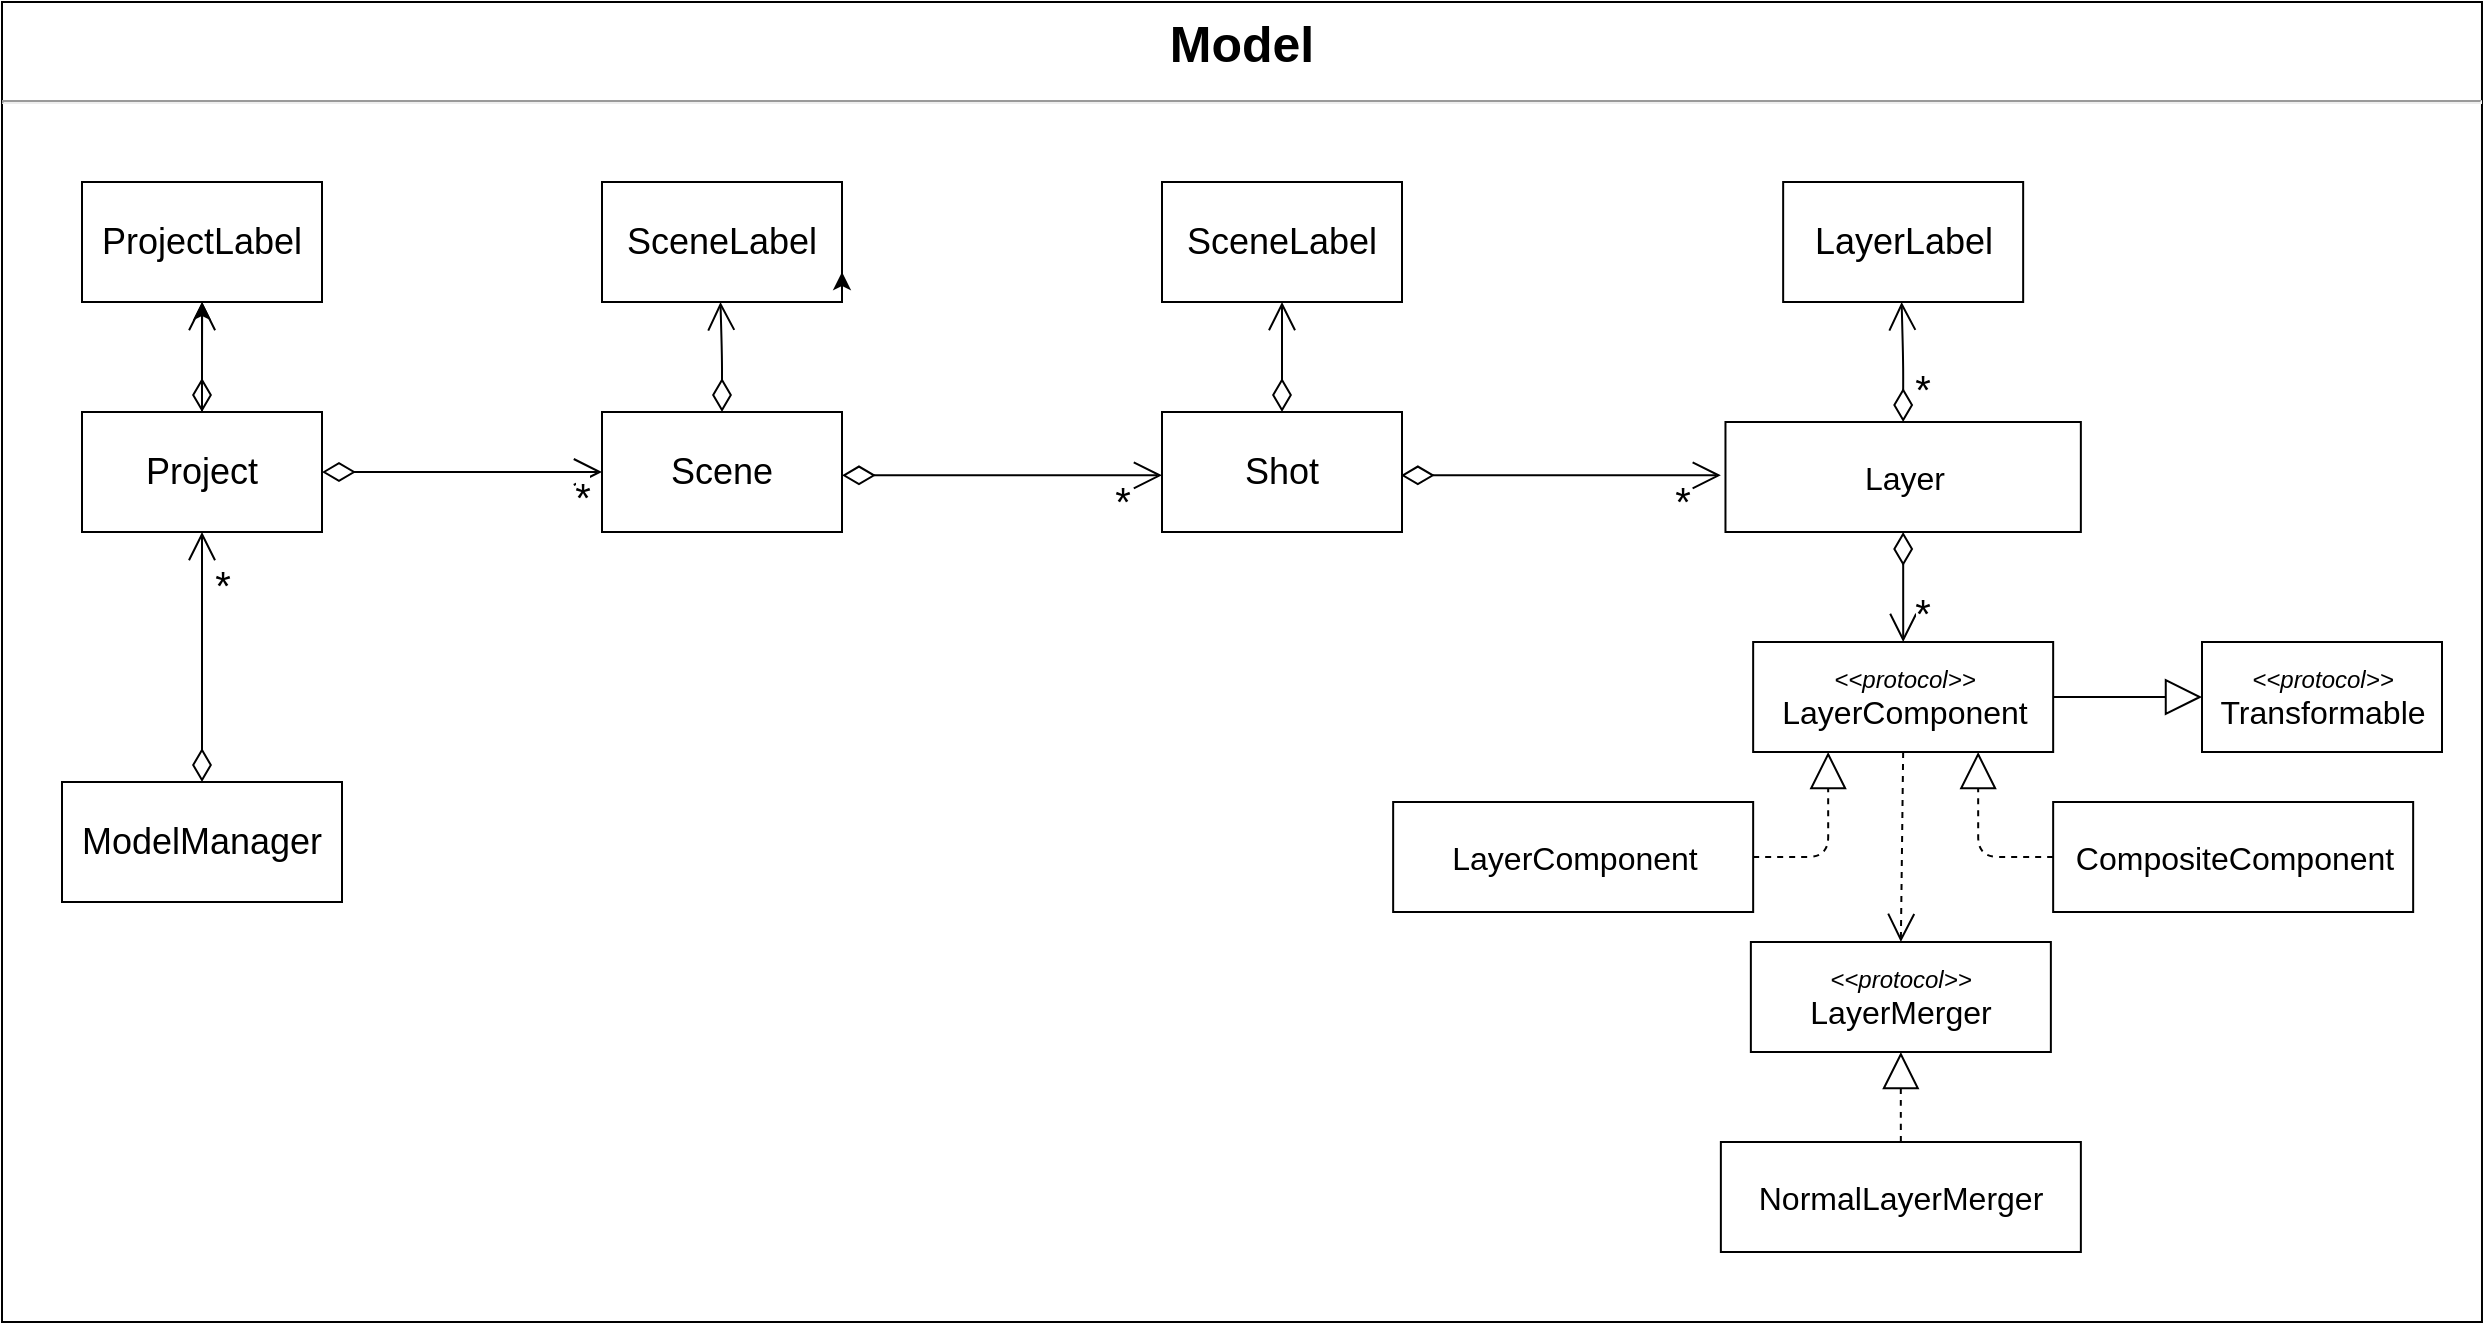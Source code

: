 <mxfile version="14.5.7" type="device"><diagram id="fhBqnHq1IshxXnvw0Y61" name="Class Diagram"><mxGraphModel dx="3227" dy="3482" grid="1" gridSize="10" guides="1" tooltips="1" connect="1" arrows="1" fold="1" page="1" pageScale="1" pageWidth="850" pageHeight="1100" math="0" shadow="0"><root><mxCell id="0"/><mxCell id="1" parent="0"/><mxCell id="F1DwqOTlJauAIzhtUy7q-18" value="&lt;p style=&quot;margin: 6px 0px 0px ; text-align: center ; font-size: 25px&quot;&gt;&lt;b&gt;&lt;font style=&quot;font-size: 25px&quot;&gt;Model&lt;/font&gt;&lt;/b&gt;&lt;/p&gt;&lt;hr style=&quot;font-size: 25px&quot;&gt;&lt;p style=&quot;margin: 0px 0px 0px 8px ; font-size: 25px&quot;&gt;&lt;br&gt;&lt;/p&gt;" style="align=left;overflow=fill;html=1;dropTarget=0;container=0;" parent="1" vertex="1"><mxGeometry x="-580" y="-1160" width="1239.99" height="660" as="geometry"/></mxCell><mxCell id="DaHeIRnf_k36PP9J369p-18" value="&lt;font style=&quot;font-size: 16px&quot;&gt;LayerComponent&lt;/font&gt;" style="html=1;" parent="1" vertex="1"><mxGeometry x="115.58" y="-760" width="180" height="55" as="geometry"/></mxCell><mxCell id="DaHeIRnf_k36PP9J369p-17" value="&lt;span style=&quot;font-size: 16px&quot;&gt;Layer&lt;/span&gt;" style="html=1;" parent="1" vertex="1"><mxGeometry x="281.734" y="-950" width="177.692" height="55" as="geometry"/></mxCell><mxCell id="xdwN0gesJsT51s9RYLmh-1" value="&lt;font style=&quot;font-size: 16px&quot;&gt;CompositeComponent&lt;/font&gt;" style="html=1;" parent="1" vertex="1"><mxGeometry x="445.58" y="-760" width="180" height="55" as="geometry"/></mxCell><mxCell id="xdwN0gesJsT51s9RYLmh-3" value="" style="endArrow=open;html=1;endSize=12;startArrow=diamondThin;startSize=14;startFill=0;edgeStyle=orthogonalEdgeStyle;align=left;verticalAlign=bottom;exitX=0.5;exitY=1;exitDx=0;exitDy=0;" parent="1" source="DaHeIRnf_k36PP9J369p-17" target="xdwN0gesJsT51s9RYLmh-6" edge="1"><mxGeometry x="471.484" y="-801" as="geometry"><mxPoint x="471.484" y="-853.5" as="sourcePoint"/><mxPoint x="424.995" y="-696.5" as="targetPoint"/><Array as="points"><mxPoint x="371" y="-870"/><mxPoint x="371" y="-870"/></Array><mxPoint as="offset"/></mxGeometry></mxCell><mxCell id="xdwN0gesJsT51s9RYLmh-4" value="*" style="edgeLabel;html=1;align=center;verticalAlign=middle;resizable=0;points=[];fontSize=15;" parent="xdwN0gesJsT51s9RYLmh-3" vertex="1" connectable="0"><mxGeometry x="0.65" y="1" relative="1" as="geometry"><mxPoint x="13.67" y="25.8" as="offset"/></mxGeometry></mxCell><mxCell id="B9GgPpZfASMCrUFnl4ox-1" value="&lt;font style=&quot;font-size: 20px&quot;&gt;*&lt;/font&gt;" style="edgeLabel;html=1;align=center;verticalAlign=middle;resizable=0;points=[];" parent="xdwN0gesJsT51s9RYLmh-3" vertex="1" connectable="0"><mxGeometry relative="1" as="geometry"><mxPoint x="9.42" y="12" as="offset"/></mxGeometry></mxCell><mxCell id="xdwN0gesJsT51s9RYLmh-5" value="&lt;font&gt;&lt;font style=&quot;font-size: 12px&quot;&gt;&lt;i&gt;&amp;lt;&amp;lt;protocol&amp;gt;&amp;gt;&lt;/i&gt;&lt;/font&gt;&lt;br&gt;&lt;span style=&quot;font-size: 16px&quot;&gt;Transformable&lt;/span&gt;&lt;br&gt;&lt;/font&gt;" style="html=1;" parent="1" vertex="1"><mxGeometry x="520" y="-840" width="120" height="55" as="geometry"/></mxCell><mxCell id="xdwN0gesJsT51s9RYLmh-6" value="&lt;font&gt;&lt;font style=&quot;font-size: 12px&quot;&gt;&lt;i&gt;&amp;lt;&amp;lt;protocol&amp;gt;&amp;gt;&lt;/i&gt;&lt;/font&gt;&lt;br&gt;&lt;span style=&quot;font-size: 16px&quot;&gt;LayerComponent&lt;/span&gt;&lt;br&gt;&lt;/font&gt;" style="html=1;" parent="1" vertex="1"><mxGeometry x="295.58" y="-840" width="150" height="55" as="geometry"/></mxCell><mxCell id="xdwN0gesJsT51s9RYLmh-7" value="" style="endArrow=block;endSize=16;endFill=0;html=1;fontSize=15;exitX=0;exitY=0.5;exitDx=0;exitDy=0;entryX=0.75;entryY=1;entryDx=0;entryDy=0;edgeStyle=orthogonalEdgeStyle;dashed=1;" parent="1" source="xdwN0gesJsT51s9RYLmh-1" target="xdwN0gesJsT51s9RYLmh-6" edge="1"><mxGeometry width="160" relative="1" as="geometry"><mxPoint x="434.09" y="-680.0" as="sourcePoint"/><mxPoint x="209.999" y="-435" as="targetPoint"/><Array as="points"><mxPoint x="408" y="-732"/></Array></mxGeometry></mxCell><mxCell id="xdwN0gesJsT51s9RYLmh-8" value="" style="endArrow=block;endSize=16;endFill=0;html=1;fontSize=15;exitX=1;exitY=0.5;exitDx=0;exitDy=0;entryX=0.25;entryY=1;entryDx=0;entryDy=0;edgeStyle=orthogonalEdgeStyle;dashed=1;" parent="1" source="DaHeIRnf_k36PP9J369p-18" target="xdwN0gesJsT51s9RYLmh-6" edge="1"><mxGeometry width="160" relative="1" as="geometry"><mxPoint x="390" y="-723" as="sourcePoint"/><mxPoint x="328.65" y="-760.0" as="targetPoint"/></mxGeometry></mxCell><mxCell id="xdwN0gesJsT51s9RYLmh-9" value="" style="endArrow=block;endSize=16;endFill=0;html=1;fontSize=15;exitX=1;exitY=0.5;exitDx=0;exitDy=0;entryX=0;entryY=0.5;entryDx=0;entryDy=0;edgeStyle=orthogonalEdgeStyle;" parent="1" source="xdwN0gesJsT51s9RYLmh-6" target="xdwN0gesJsT51s9RYLmh-5" edge="1"><mxGeometry width="160" relative="1" as="geometry"><mxPoint x="645" y="-735.0" as="sourcePoint"/><mxPoint x="420.909" y="-490" as="targetPoint"/><Array as="points"><mxPoint x="500" y="-812"/><mxPoint x="500" y="-812"/></Array></mxGeometry></mxCell><mxCell id="B9GgPpZfASMCrUFnl4ox-2" value="&lt;font&gt;&lt;font style=&quot;font-size: 12px&quot;&gt;&lt;i&gt;&amp;lt;&amp;lt;protocol&amp;gt;&amp;gt;&lt;/i&gt;&lt;/font&gt;&lt;br&gt;&lt;span style=&quot;font-size: 16px&quot;&gt;LayerMerger&lt;/span&gt;&lt;br&gt;&lt;/font&gt;" style="html=1;" parent="1" vertex="1"><mxGeometry x="294.43" y="-690" width="150" height="55" as="geometry"/></mxCell><mxCell id="B9GgPpZfASMCrUFnl4ox-3" value="" style="endArrow=open;endSize=12;dashed=1;html=1;exitX=0.5;exitY=1;exitDx=0;exitDy=0;entryX=0.5;entryY=0;entryDx=0;entryDy=0;" parent="1" source="xdwN0gesJsT51s9RYLmh-6" target="B9GgPpZfASMCrUFnl4ox-2" edge="1"><mxGeometry width="160" relative="1" as="geometry"><mxPoint x="280" y="-710" as="sourcePoint"/><mxPoint x="440" y="-710" as="targetPoint"/></mxGeometry></mxCell><mxCell id="B9GgPpZfASMCrUFnl4ox-4" value="&lt;font style=&quot;font-size: 16px&quot;&gt;NormalLayerMerger&lt;/font&gt;" style="html=1;" parent="1" vertex="1"><mxGeometry x="279.43" y="-590" width="180" height="55" as="geometry"/></mxCell><mxCell id="B9GgPpZfASMCrUFnl4ox-5" value="" style="endArrow=block;endSize=16;endFill=0;html=1;fontSize=15;exitX=0.5;exitY=0;exitDx=0;exitDy=0;entryX=0.5;entryY=1;entryDx=0;entryDy=0;edgeStyle=orthogonalEdgeStyle;dashed=1;" parent="1" source="B9GgPpZfASMCrUFnl4ox-4" target="B9GgPpZfASMCrUFnl4ox-2" edge="1"><mxGeometry width="160" relative="1" as="geometry"><mxPoint x="455.58" y="-722.5" as="sourcePoint"/><mxPoint x="418.08" y="-775" as="targetPoint"/><Array as="points"><mxPoint x="369" y="-590"/><mxPoint x="369" y="-605"/><mxPoint x="369" y="-605"/></Array></mxGeometry></mxCell><mxCell id="AWnGKIxW77Ct2O3hh70e-44" value="" style="edgeStyle=orthogonalEdgeStyle;rounded=0;orthogonalLoop=1;jettySize=auto;html=1;" edge="1" parent="1" source="AWnGKIxW77Ct2O3hh70e-2" target="AWnGKIxW77Ct2O3hh70e-29"><mxGeometry relative="1" as="geometry"/></mxCell><mxCell id="AWnGKIxW77Ct2O3hh70e-2" value="&lt;span style=&quot;font-size: 18px&quot;&gt;Project&lt;/span&gt;" style="rounded=0;whiteSpace=wrap;html=1;" vertex="1" parent="1"><mxGeometry x="-540" y="-955" width="120" height="60" as="geometry"/></mxCell><mxCell id="AWnGKIxW77Ct2O3hh70e-12" value="&lt;span style=&quot;font-size: 18px&quot;&gt;Scene&lt;/span&gt;" style="rounded=0;whiteSpace=wrap;html=1;" vertex="1" parent="1"><mxGeometry x="-280" y="-955" width="120" height="60" as="geometry"/></mxCell><mxCell id="AWnGKIxW77Ct2O3hh70e-13" value="" style="endArrow=open;html=1;endSize=12;startArrow=diamondThin;startSize=14;startFill=0;edgeStyle=orthogonalEdgeStyle;align=left;verticalAlign=bottom;exitX=0.5;exitY=0;exitDx=0;exitDy=0;" edge="1" parent="1" source="AWnGKIxW77Ct2O3hh70e-16"><mxGeometry x="155.144" y="-916" as="geometry"><mxPoint x="54.83" y="-965" as="sourcePoint"/><mxPoint x="60" y="-1010" as="targetPoint"/><Array as="points"/><mxPoint as="offset"/></mxGeometry></mxCell><mxCell id="AWnGKIxW77Ct2O3hh70e-16" value="&lt;span style=&quot;font-size: 18px&quot;&gt;Shot&lt;/span&gt;" style="rounded=0;whiteSpace=wrap;html=1;" vertex="1" parent="1"><mxGeometry y="-955" width="120" height="60" as="geometry"/></mxCell><mxCell id="AWnGKIxW77Ct2O3hh70e-17" value="" style="endArrow=open;html=1;endSize=12;startArrow=diamondThin;startSize=14;startFill=0;edgeStyle=orthogonalEdgeStyle;align=left;verticalAlign=bottom;exitX=0.5;exitY=0;exitDx=0;exitDy=0;entryX=0.5;entryY=0;entryDx=0;entryDy=0;" edge="1" parent="1" source="DaHeIRnf_k36PP9J369p-17"><mxGeometry x="470.724" y="-916" as="geometry"><mxPoint x="370.41" y="-797.5" as="sourcePoint"/><mxPoint x="369.82" y="-1010" as="targetPoint"/><Array as="points"/><mxPoint as="offset"/></mxGeometry></mxCell><mxCell id="AWnGKIxW77Ct2O3hh70e-19" value="&lt;font style=&quot;font-size: 20px&quot;&gt;*&lt;/font&gt;" style="edgeLabel;html=1;align=center;verticalAlign=middle;resizable=0;points=[];" vertex="1" connectable="0" parent="AWnGKIxW77Ct2O3hh70e-17"><mxGeometry relative="1" as="geometry"><mxPoint x="9.42" y="12" as="offset"/></mxGeometry></mxCell><mxCell id="AWnGKIxW77Ct2O3hh70e-21" value="" style="endArrow=open;html=1;endSize=12;startArrow=diamondThin;startSize=14;startFill=0;edgeStyle=orthogonalEdgeStyle;align=left;verticalAlign=bottom;exitX=1;exitY=0.5;exitDx=0;exitDy=0;entryX=0;entryY=0.5;entryDx=0;entryDy=0;" edge="1" parent="1" source="AWnGKIxW77Ct2O3hh70e-2" target="AWnGKIxW77Ct2O3hh70e-12"><mxGeometry x="-159.096" y="-681" as="geometry"><mxPoint x="-260.0" y="-775" as="sourcePoint"/><mxPoint x="-259.41" y="-590" as="targetPoint"/><Array as="points"/><mxPoint as="offset"/></mxGeometry></mxCell><mxCell id="AWnGKIxW77Ct2O3hh70e-23" value="&lt;font style=&quot;font-size: 20px&quot;&gt;*&lt;/font&gt;" style="edgeLabel;html=1;align=center;verticalAlign=middle;resizable=0;points=[];" vertex="1" connectable="0" parent="AWnGKIxW77Ct2O3hh70e-21"><mxGeometry relative="1" as="geometry"><mxPoint x="60" y="12" as="offset"/></mxGeometry></mxCell><mxCell id="AWnGKIxW77Ct2O3hh70e-24" value="" style="endArrow=open;html=1;endSize=12;startArrow=diamondThin;startSize=14;startFill=0;edgeStyle=orthogonalEdgeStyle;align=left;verticalAlign=bottom;exitX=1;exitY=0.5;exitDx=0;exitDy=0;entryX=0;entryY=0.5;entryDx=0;entryDy=0;" edge="1" parent="1"><mxGeometry x="90.904" y="-684.33" as="geometry"><mxPoint x="-160" y="-923.33" as="sourcePoint"/><mxPoint y="-923.33" as="targetPoint"/><Array as="points"/><mxPoint as="offset"/></mxGeometry></mxCell><mxCell id="AWnGKIxW77Ct2O3hh70e-25" value="&lt;font style=&quot;font-size: 20px&quot;&gt;*&lt;/font&gt;" style="edgeLabel;html=1;align=center;verticalAlign=middle;resizable=0;points=[];" vertex="1" connectable="0" parent="AWnGKIxW77Ct2O3hh70e-24"><mxGeometry relative="1" as="geometry"><mxPoint x="60" y="12" as="offset"/></mxGeometry></mxCell><mxCell id="AWnGKIxW77Ct2O3hh70e-26" value="" style="endArrow=open;html=1;endSize=12;startArrow=diamondThin;startSize=14;startFill=0;edgeStyle=orthogonalEdgeStyle;align=left;verticalAlign=bottom;exitX=1;exitY=0.5;exitDx=0;exitDy=0;entryX=0;entryY=0.5;entryDx=0;entryDy=0;" edge="1" parent="1"><mxGeometry x="370.334" y="-684.33" as="geometry"><mxPoint x="119.43" y="-923.33" as="sourcePoint"/><mxPoint x="279.43" y="-923.33" as="targetPoint"/><Array as="points"/><mxPoint as="offset"/></mxGeometry></mxCell><mxCell id="AWnGKIxW77Ct2O3hh70e-27" value="&lt;font style=&quot;font-size: 20px&quot;&gt;*&lt;/font&gt;" style="edgeLabel;html=1;align=center;verticalAlign=middle;resizable=0;points=[];" vertex="1" connectable="0" parent="AWnGKIxW77Ct2O3hh70e-26"><mxGeometry relative="1" as="geometry"><mxPoint x="60" y="12" as="offset"/></mxGeometry></mxCell><mxCell id="AWnGKIxW77Ct2O3hh70e-29" value="&lt;span style=&quot;font-size: 18px&quot;&gt;ProjectLabel&lt;/span&gt;&lt;span style=&quot;color: rgba(0 , 0 , 0 , 0) ; font-family: monospace ; font-size: 0px&quot;&gt;%3CmxGraphModel%3E%3Croot%3E%3CmxCell%20id%3D%220%22%2F%3E%3CmxCell%20id%3D%221%22%20parent%3D%220%22%2F%3E%3CmxCell%20id%3D%222%22%20value%3D%22%26lt%3Bspan%20style%3D%26quot%3Bfont-size%3A%2018px%26quot%3B%26gt%3BProject%26lt%3B%2Fspan%26gt%3B%22%20style%3D%22rounded%3D0%3BwhiteSpace%3Dwrap%3Bhtml%3D1%3B%22%20vertex%3D%221%22%20parent%3D%221%22%3E%3CmxGeometry%20x%3D%22-540%22%20y%3D%22-955%22%20width%3D%22120%22%20height%3D%2260%22%20as%3D%22geometry%22%2F%3E%3C%2FmxCell%3E%3C%2Froot%3E%3C%2FmxGraphModel%3E&lt;/span&gt;" style="rounded=0;whiteSpace=wrap;html=1;" vertex="1" parent="1"><mxGeometry x="-540" y="-1070" width="120" height="60" as="geometry"/></mxCell><mxCell id="AWnGKIxW77Ct2O3hh70e-30" value="&lt;span style=&quot;font-size: 18px&quot;&gt;SceneLabel&lt;/span&gt;" style="rounded=0;whiteSpace=wrap;html=1;" vertex="1" parent="1"><mxGeometry x="-280" y="-1070" width="120" height="60" as="geometry"/></mxCell><mxCell id="AWnGKIxW77Ct2O3hh70e-31" style="edgeStyle=orthogonalEdgeStyle;rounded=0;orthogonalLoop=1;jettySize=auto;html=1;exitX=0.75;exitY=1;exitDx=0;exitDy=0;entryX=1;entryY=0.75;entryDx=0;entryDy=0;" edge="1" parent="1" source="AWnGKIxW77Ct2O3hh70e-30" target="AWnGKIxW77Ct2O3hh70e-30"><mxGeometry relative="1" as="geometry"/></mxCell><mxCell id="AWnGKIxW77Ct2O3hh70e-32" value="&lt;span style=&quot;font-size: 18px&quot;&gt;SceneLabel&lt;/span&gt;" style="rounded=0;whiteSpace=wrap;html=1;" vertex="1" parent="1"><mxGeometry x="-2.842e-14" y="-1070" width="120" height="60" as="geometry"/></mxCell><mxCell id="AWnGKIxW77Ct2O3hh70e-34" value="&lt;span style=&quot;font-size: 18px&quot;&gt;LayerLabel&lt;/span&gt;" style="rounded=0;whiteSpace=wrap;html=1;" vertex="1" parent="1"><mxGeometry x="310.58" y="-1070" width="120" height="60" as="geometry"/></mxCell><mxCell id="AWnGKIxW77Ct2O3hh70e-35" value="" style="endArrow=open;html=1;endSize=12;startArrow=diamondThin;startSize=14;startFill=0;edgeStyle=orthogonalEdgeStyle;align=left;verticalAlign=bottom;exitX=0.5;exitY=0;exitDx=0;exitDy=0;entryX=0.5;entryY=0;entryDx=0;entryDy=0;" edge="1" parent="1" source="AWnGKIxW77Ct2O3hh70e-2"><mxGeometry x="-379.016" y="-916" as="geometry"><mxPoint x="-479" y="-960" as="sourcePoint"/><mxPoint x="-479.92" y="-1010" as="targetPoint"/><Array as="points"/><mxPoint as="offset"/></mxGeometry></mxCell><mxCell id="AWnGKIxW77Ct2O3hh70e-41" value="" style="endArrow=open;html=1;endSize=12;startArrow=diamondThin;startSize=14;startFill=0;edgeStyle=orthogonalEdgeStyle;align=left;verticalAlign=bottom;exitX=0.5;exitY=0;exitDx=0;exitDy=0;entryX=0.5;entryY=0;entryDx=0;entryDy=0;" edge="1" parent="1" source="AWnGKIxW77Ct2O3hh70e-12"><mxGeometry x="-119.856" y="-916" as="geometry"><mxPoint x="-220.17" y="-797.5" as="sourcePoint"/><mxPoint x="-220.76" y="-1010" as="targetPoint"/><Array as="points"/><mxPoint as="offset"/></mxGeometry></mxCell><mxCell id="AWnGKIxW77Ct2O3hh70e-45" value="&lt;span style=&quot;font-size: 18px&quot;&gt;ModelManager&lt;/span&gt;" style="rounded=0;whiteSpace=wrap;html=1;" vertex="1" parent="1"><mxGeometry x="-550" y="-770" width="140" height="60" as="geometry"/></mxCell><mxCell id="AWnGKIxW77Ct2O3hh70e-46" value="" style="endArrow=open;html=1;endSize=12;startArrow=diamondThin;startSize=14;startFill=0;edgeStyle=orthogonalEdgeStyle;align=left;verticalAlign=bottom;exitX=0.5;exitY=0;exitDx=0;exitDy=0;entryX=0.5;entryY=1;entryDx=0;entryDy=0;" edge="1" parent="1" source="AWnGKIxW77Ct2O3hh70e-45" target="AWnGKIxW77Ct2O3hh70e-2"><mxGeometry x="-209.096" y="-561" as="geometry"><mxPoint x="-460" y="-800.0" as="sourcePoint"/><mxPoint x="-300" y="-800.0" as="targetPoint"/><Array as="points"/><mxPoint as="offset"/></mxGeometry></mxCell><mxCell id="AWnGKIxW77Ct2O3hh70e-47" value="&lt;font style=&quot;font-size: 20px&quot;&gt;*&lt;/font&gt;" style="edgeLabel;html=1;align=center;verticalAlign=middle;resizable=0;points=[];" vertex="1" connectable="0" parent="AWnGKIxW77Ct2O3hh70e-46"><mxGeometry relative="1" as="geometry"><mxPoint x="10" y="-36.67" as="offset"/></mxGeometry></mxCell></root></mxGraphModel></diagram></mxfile>